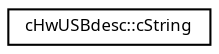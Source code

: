 digraph "Graphical Class Hierarchy"
{
  edge [fontname="Sans",fontsize="8",labelfontname="Sans",labelfontsize="8"];
  node [fontname="Sans",fontsize="8",shape=record];
  rankdir="LR";
  Node1 [label="cHwUSBdesc::cString",height=0.2,width=0.4,color="black", fillcolor="white", style="filled",URL="$classc_hw_u_s_bdesc_1_1c_string.html"];
}
